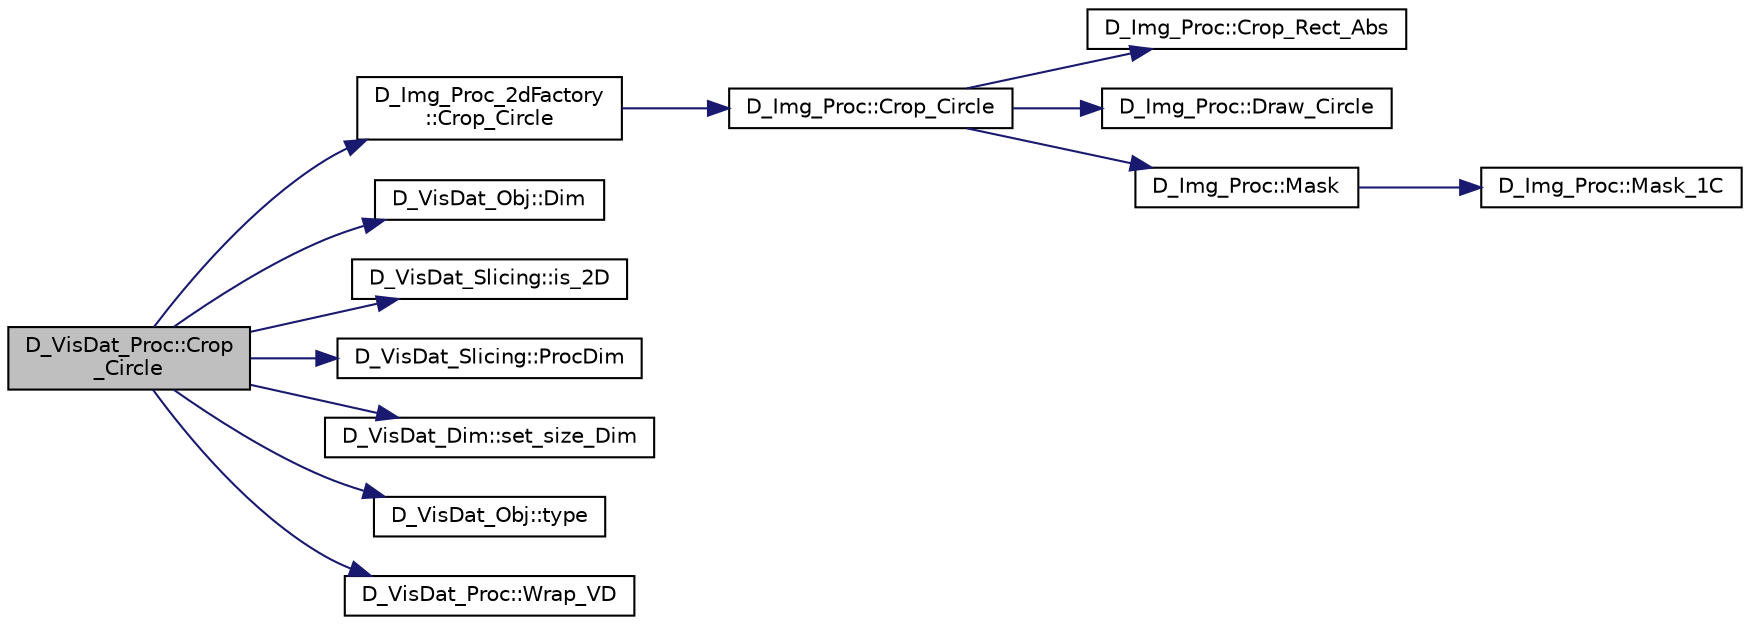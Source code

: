 digraph "D_VisDat_Proc::Crop_Circle"
{
 // LATEX_PDF_SIZE
  edge [fontname="Helvetica",fontsize="10",labelfontname="Helvetica",labelfontsize="10"];
  node [fontname="Helvetica",fontsize="10",shape=record];
  rankdir="LR";
  Node1 [label="D_VisDat_Proc::Crop\l_Circle",height=0.2,width=0.4,color="black", fillcolor="grey75", style="filled", fontcolor="black",tooltip=" "];
  Node1 -> Node2 [color="midnightblue",fontsize="10",style="solid"];
  Node2 [label="D_Img_Proc_2dFactory\l::Crop_Circle",height=0.2,width=0.4,color="black", fillcolor="white", style="filled",URL="$class_d___img___proc__2d_factory.html#ad33e756da245320f31955fb6ae71e26b",tooltip=" "];
  Node2 -> Node3 [color="midnightblue",fontsize="10",style="solid"];
  Node3 [label="D_Img_Proc::Crop_Circle",height=0.2,width=0.4,color="black", fillcolor="white", style="filled",URL="$class_d___img___proc.html#aafa1f6a39e2b3e32801318d9ca743274",tooltip=" "];
  Node3 -> Node4 [color="midnightblue",fontsize="10",style="solid"];
  Node4 [label="D_Img_Proc::Crop_Rect_Abs",height=0.2,width=0.4,color="black", fillcolor="white", style="filled",URL="$class_d___img___proc.html#a7d8de715a15ff62db57fdc8a2d86809f",tooltip=" "];
  Node3 -> Node5 [color="midnightblue",fontsize="10",style="solid"];
  Node5 [label="D_Img_Proc::Draw_Circle",height=0.2,width=0.4,color="black", fillcolor="white", style="filled",URL="$class_d___img___proc.html#ac719676ea0f8524c52e8abf6452caff0",tooltip=" "];
  Node3 -> Node6 [color="midnightblue",fontsize="10",style="solid"];
  Node6 [label="D_Img_Proc::Mask",height=0.2,width=0.4,color="black", fillcolor="white", style="filled",URL="$class_d___img___proc.html#a56afa8db77fd4f2376643f80c5576858",tooltip=" "];
  Node6 -> Node7 [color="midnightblue",fontsize="10",style="solid"];
  Node7 [label="D_Img_Proc::Mask_1C",height=0.2,width=0.4,color="black", fillcolor="white", style="filled",URL="$class_d___img___proc.html#a83e5a6b5f93f5f105474c8d239016a21",tooltip=" "];
  Node1 -> Node8 [color="midnightblue",fontsize="10",style="solid"];
  Node8 [label="D_VisDat_Obj::Dim",height=0.2,width=0.4,color="black", fillcolor="white", style="filled",URL="$class_d___vis_dat___obj.html#a9b255993f402cca1b61ca82beae51b20",tooltip=" "];
  Node1 -> Node9 [color="midnightblue",fontsize="10",style="solid"];
  Node9 [label="D_VisDat_Slicing::is_2D",height=0.2,width=0.4,color="black", fillcolor="white", style="filled",URL="$class_d___vis_dat___slicing.html#a6e5f7f2a4448f135c77a06e04f678974",tooltip=" "];
  Node1 -> Node10 [color="midnightblue",fontsize="10",style="solid"];
  Node10 [label="D_VisDat_Slicing::ProcDim",height=0.2,width=0.4,color="black", fillcolor="white", style="filled",URL="$class_d___vis_dat___slicing.html#a61efa043cf1e281c936ca5492a4fe582",tooltip=" "];
  Node1 -> Node11 [color="midnightblue",fontsize="10",style="solid"];
  Node11 [label="D_VisDat_Dim::set_size_Dim",height=0.2,width=0.4,color="black", fillcolor="white", style="filled",URL="$class_d___vis_dat___dim.html#ae1bac764d701742e01b39fecb9a3050e",tooltip=" "];
  Node1 -> Node12 [color="midnightblue",fontsize="10",style="solid"];
  Node12 [label="D_VisDat_Obj::type",height=0.2,width=0.4,color="black", fillcolor="white", style="filled",URL="$class_d___vis_dat___obj.html#ac5826459ed7f3f1cd6a3a5ff89d4fbc8",tooltip=" "];
  Node1 -> Node13 [color="midnightblue",fontsize="10",style="solid"];
  Node13 [label="D_VisDat_Proc::Wrap_VD",height=0.2,width=0.4,color="black", fillcolor="white", style="filled",URL="$class_d___vis_dat___proc.html#a08a25f3f05db4e112c651456fd1ae7e5",tooltip=" "];
}
